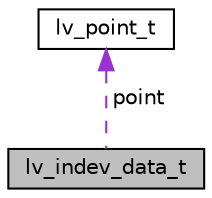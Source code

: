 digraph "lv_indev_data_t"
{
 // LATEX_PDF_SIZE
  edge [fontname="Helvetica",fontsize="10",labelfontname="Helvetica",labelfontsize="10"];
  node [fontname="Helvetica",fontsize="10",shape=record];
  Node1 [label="lv_indev_data_t",height=0.2,width=0.4,color="black", fillcolor="grey75", style="filled", fontcolor="black",tooltip=" "];
  Node2 -> Node1 [dir="back",color="darkorchid3",fontsize="10",style="dashed",label=" point" ];
  Node2 [label="lv_point_t",height=0.2,width=0.4,color="black", fillcolor="white", style="filled",URL="$structlv__point__t.html",tooltip=" "];
}
